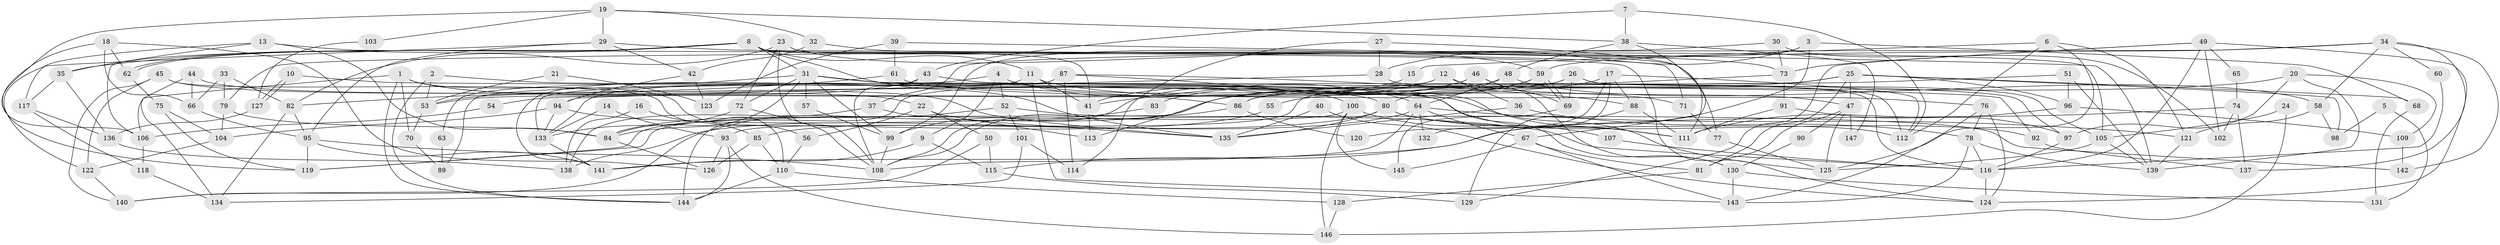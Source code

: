// coarse degree distribution, {8: 0.0958904109589041, 3: 0.1917808219178082, 11: 0.0410958904109589, 17: 0.0136986301369863, 1: 0.0136986301369863, 4: 0.2054794520547945, 21: 0.0136986301369863, 9: 0.0273972602739726, 2: 0.1095890410958904, 7: 0.0684931506849315, 5: 0.0821917808219178, 12: 0.0136986301369863, 14: 0.0136986301369863, 13: 0.0136986301369863, 6: 0.0958904109589041}
// Generated by graph-tools (version 1.1) at 2025/18/03/04/25 18:18:35]
// undirected, 147 vertices, 294 edges
graph export_dot {
graph [start="1"]
  node [color=gray90,style=filled];
  1;
  2;
  3;
  4;
  5;
  6;
  7;
  8;
  9;
  10;
  11;
  12;
  13;
  14;
  15;
  16;
  17;
  18;
  19;
  20;
  21;
  22;
  23;
  24;
  25;
  26;
  27;
  28;
  29;
  30;
  31;
  32;
  33;
  34;
  35;
  36;
  37;
  38;
  39;
  40;
  41;
  42;
  43;
  44;
  45;
  46;
  47;
  48;
  49;
  50;
  51;
  52;
  53;
  54;
  55;
  56;
  57;
  58;
  59;
  60;
  61;
  62;
  63;
  64;
  65;
  66;
  67;
  68;
  69;
  70;
  71;
  72;
  73;
  74;
  75;
  76;
  77;
  78;
  79;
  80;
  81;
  82;
  83;
  84;
  85;
  86;
  87;
  88;
  89;
  90;
  91;
  92;
  93;
  94;
  95;
  96;
  97;
  98;
  99;
  100;
  101;
  102;
  103;
  104;
  105;
  106;
  107;
  108;
  109;
  110;
  111;
  112;
  113;
  114;
  115;
  116;
  117;
  118;
  119;
  120;
  121;
  122;
  123;
  124;
  125;
  126;
  127;
  128;
  129;
  130;
  131;
  132;
  133;
  134;
  135;
  136;
  137;
  138;
  139;
  140;
  141;
  142;
  143;
  144;
  145;
  146;
  147;
  1 -- 144;
  1 -- 106;
  1 -- 22;
  1 -- 56;
  1 -- 70;
  1 -- 135;
  2 -- 53;
  2 -- 111;
  2 -- 144;
  3 -- 28;
  3 -- 99;
  3 -- 68;
  3 -- 115;
  4 -- 9;
  4 -- 64;
  4 -- 52;
  4 -- 89;
  4 -- 125;
  5 -- 98;
  5 -- 131;
  6 -- 121;
  6 -- 125;
  6 -- 15;
  6 -- 112;
  7 -- 43;
  7 -- 112;
  7 -- 38;
  8 -- 135;
  8 -- 62;
  8 -- 62;
  8 -- 11;
  8 -- 31;
  8 -- 35;
  8 -- 77;
  8 -- 105;
  8 -- 106;
  9 -- 141;
  9 -- 115;
  10 -- 130;
  10 -- 127;
  10 -- 127;
  11 -- 71;
  11 -- 41;
  11 -- 141;
  11 -- 143;
  12 -- 36;
  12 -- 108;
  12 -- 47;
  12 -- 133;
  13 -- 124;
  13 -- 84;
  13 -- 35;
  13 -- 117;
  14 -- 93;
  14 -- 133;
  15 -- 41;
  16 -- 138;
  16 -- 85;
  17 -- 112;
  17 -- 41;
  17 -- 88;
  17 -- 120;
  17 -- 132;
  18 -- 119;
  18 -- 66;
  18 -- 62;
  18 -- 126;
  19 -- 38;
  19 -- 29;
  19 -- 32;
  19 -- 103;
  19 -- 106;
  20 -- 97;
  20 -- 139;
  20 -- 55;
  20 -- 109;
  21 -- 123;
  21 -- 53;
  22 -- 56;
  22 -- 50;
  22 -- 113;
  23 -- 108;
  23 -- 82;
  23 -- 41;
  23 -- 59;
  23 -- 72;
  24 -- 105;
  24 -- 146;
  25 -- 84;
  25 -- 81;
  25 -- 47;
  25 -- 68;
  25 -- 93;
  25 -- 96;
  25 -- 98;
  26 -- 144;
  26 -- 112;
  26 -- 53;
  26 -- 69;
  26 -- 116;
  27 -- 114;
  27 -- 111;
  27 -- 28;
  28 -- 105;
  28 -- 94;
  29 -- 95;
  29 -- 42;
  29 -- 71;
  29 -- 122;
  30 -- 73;
  30 -- 102;
  30 -- 37;
  31 -- 84;
  31 -- 57;
  31 -- 63;
  31 -- 72;
  31 -- 86;
  31 -- 92;
  31 -- 99;
  32 -- 73;
  32 -- 42;
  33 -- 82;
  33 -- 79;
  33 -- 66;
  34 -- 142;
  34 -- 59;
  34 -- 58;
  34 -- 60;
  34 -- 79;
  34 -- 137;
  35 -- 117;
  35 -- 136;
  36 -- 135;
  36 -- 78;
  37 -- 138;
  37 -- 135;
  38 -- 67;
  38 -- 48;
  38 -- 147;
  39 -- 61;
  39 -- 139;
  39 -- 123;
  40 -- 124;
  40 -- 135;
  41 -- 113;
  42 -- 94;
  42 -- 123;
  43 -- 108;
  43 -- 97;
  43 -- 53;
  44 -- 66;
  44 -- 111;
  44 -- 134;
  45 -- 80;
  45 -- 110;
  45 -- 122;
  45 -- 140;
  46 -- 69;
  46 -- 113;
  46 -- 83;
  46 -- 130;
  47 -- 81;
  47 -- 90;
  47 -- 125;
  47 -- 147;
  48 -- 58;
  48 -- 54;
  48 -- 64;
  49 -- 116;
  49 -- 129;
  49 -- 65;
  49 -- 73;
  49 -- 102;
  49 -- 124;
  50 -- 140;
  50 -- 115;
  51 -- 86;
  51 -- 139;
  51 -- 96;
  52 -- 140;
  52 -- 101;
  52 -- 142;
  53 -- 70;
  54 -- 106;
  55 -- 84;
  56 -- 110;
  57 -- 99;
  58 -- 121;
  58 -- 98;
  59 -- 69;
  59 -- 69;
  59 -- 80;
  59 -- 108;
  60 -- 116;
  61 -- 82;
  61 -- 76;
  62 -- 75;
  63 -- 89;
  64 -- 108;
  64 -- 67;
  64 -- 121;
  64 -- 132;
  64 -- 138;
  65 -- 74;
  66 -- 95;
  67 -- 143;
  67 -- 81;
  67 -- 145;
  68 -- 131;
  69 -- 145;
  70 -- 89;
  71 -- 77;
  72 -- 108;
  72 -- 133;
  73 -- 86;
  73 -- 91;
  74 -- 141;
  74 -- 137;
  74 -- 102;
  75 -- 104;
  75 -- 119;
  76 -- 143;
  76 -- 124;
  76 -- 78;
  77 -- 125;
  78 -- 116;
  78 -- 139;
  78 -- 143;
  79 -- 104;
  79 -- 84;
  80 -- 135;
  80 -- 85;
  80 -- 92;
  80 -- 112;
  81 -- 128;
  82 -- 95;
  82 -- 134;
  83 -- 99;
  84 -- 126;
  85 -- 110;
  85 -- 126;
  86 -- 119;
  86 -- 120;
  87 -- 100;
  87 -- 133;
  87 -- 88;
  87 -- 114;
  88 -- 111;
  88 -- 129;
  90 -- 130;
  91 -- 111;
  91 -- 97;
  92 -- 137;
  93 -- 126;
  93 -- 144;
  93 -- 146;
  94 -- 133;
  94 -- 104;
  94 -- 116;
  95 -- 108;
  95 -- 141;
  95 -- 119;
  96 -- 109;
  96 -- 111;
  97 -- 116;
  99 -- 108;
  100 -- 119;
  100 -- 145;
  100 -- 107;
  100 -- 146;
  101 -- 134;
  101 -- 114;
  103 -- 127;
  104 -- 122;
  105 -- 125;
  105 -- 139;
  106 -- 118;
  107 -- 116;
  109 -- 142;
  110 -- 144;
  110 -- 128;
  115 -- 129;
  116 -- 124;
  117 -- 118;
  117 -- 136;
  118 -- 134;
  121 -- 139;
  122 -- 140;
  127 -- 136;
  128 -- 146;
  130 -- 143;
  130 -- 131;
  133 -- 141;
  136 -- 138;
}

